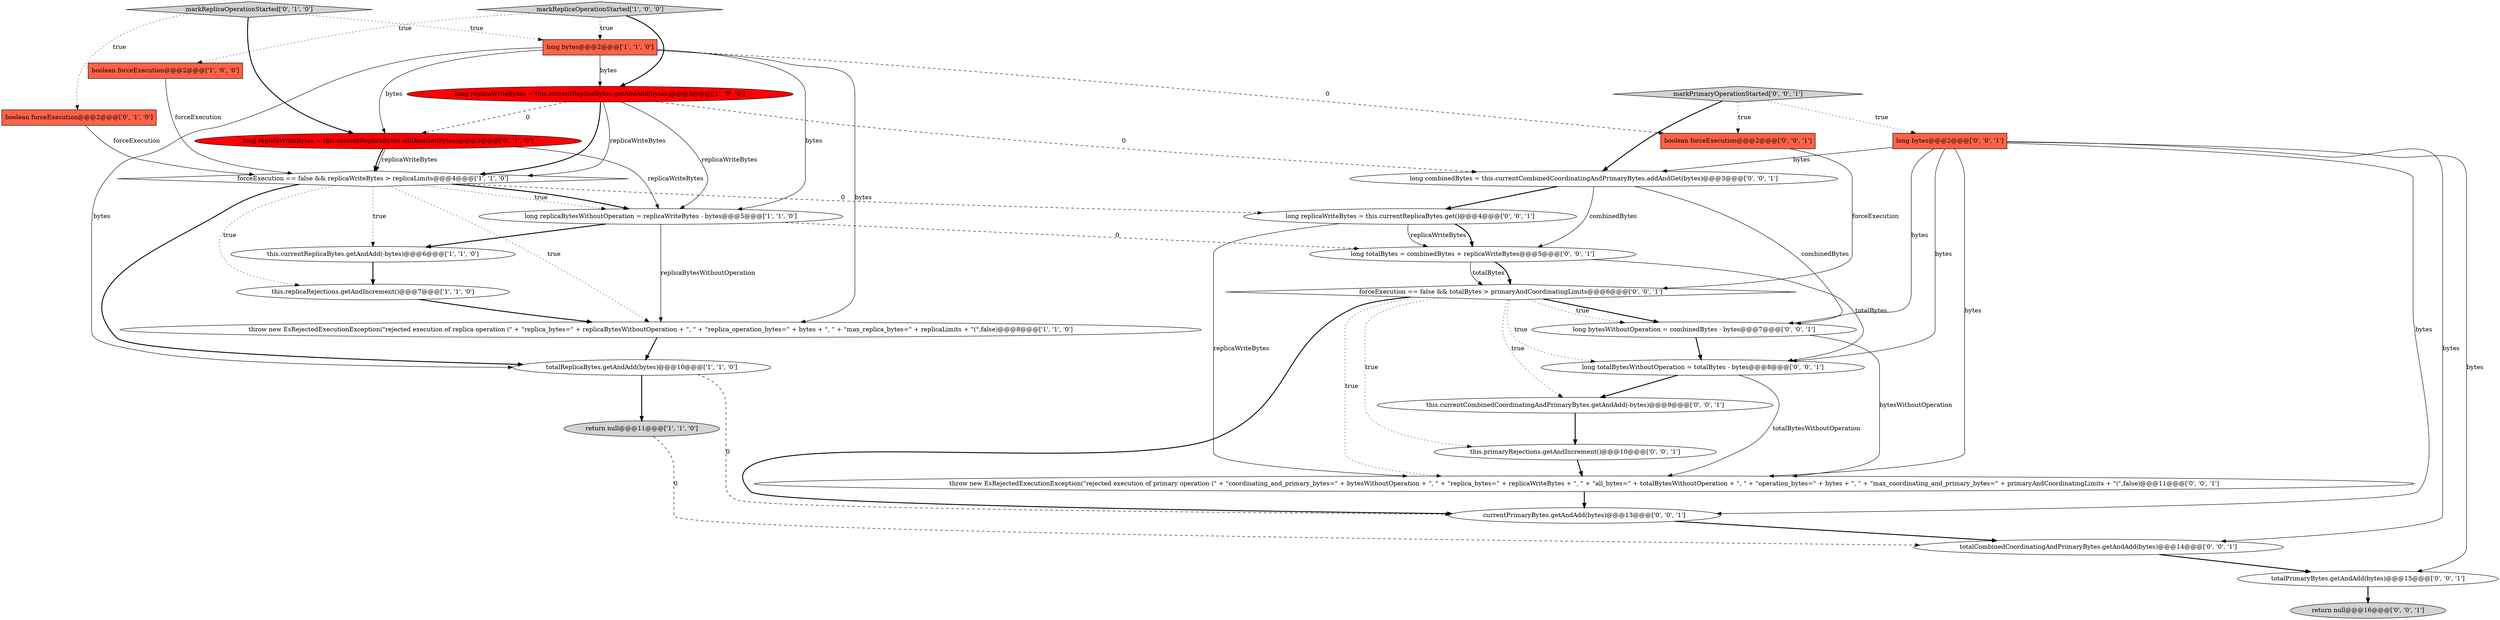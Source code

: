 digraph {
22 [style = filled, label = "boolean forceExecution@@@2@@@['0', '0', '1']", fillcolor = tomato, shape = box image = "AAA0AAABBB3BBB"];
23 [style = filled, label = "throw new EsRejectedExecutionException(\"rejected execution of primary operation (\" + \"coordinating_and_primary_bytes=\" + bytesWithoutOperation + \", \" + \"replica_bytes=\" + replicaWriteBytes + \", \" + \"all_bytes=\" + totalBytesWithoutOperation + \", \" + \"operation_bytes=\" + bytes + \", \" + \"max_coordinating_and_primary_bytes=\" + primaryAndCoordinatingLimits + \"(\",false)@@@11@@@['0', '0', '1']", fillcolor = white, shape = ellipse image = "AAA0AAABBB3BBB"];
9 [style = filled, label = "return null@@@11@@@['1', '1', '0']", fillcolor = lightgray, shape = ellipse image = "AAA0AAABBB1BBB"];
7 [style = filled, label = "long replicaBytesWithoutOperation = replicaWriteBytes - bytes@@@5@@@['1', '1', '0']", fillcolor = white, shape = ellipse image = "AAA0AAABBB1BBB"];
20 [style = filled, label = "long totalBytesWithoutOperation = totalBytes - bytes@@@8@@@['0', '0', '1']", fillcolor = white, shape = ellipse image = "AAA0AAABBB3BBB"];
8 [style = filled, label = "boolean forceExecution@@@2@@@['1', '0', '0']", fillcolor = tomato, shape = box image = "AAA0AAABBB1BBB"];
16 [style = filled, label = "long bytes@@@2@@@['0', '0', '1']", fillcolor = tomato, shape = box image = "AAA0AAABBB3BBB"];
13 [style = filled, label = "markReplicaOperationStarted['0', '1', '0']", fillcolor = lightgray, shape = diamond image = "AAA0AAABBB2BBB"];
14 [style = filled, label = "long totalBytes = combinedBytes + replicaWriteBytes@@@5@@@['0', '0', '1']", fillcolor = white, shape = ellipse image = "AAA0AAABBB3BBB"];
15 [style = filled, label = "this.currentCombinedCoordinatingAndPrimaryBytes.getAndAdd(-bytes)@@@9@@@['0', '0', '1']", fillcolor = white, shape = ellipse image = "AAA0AAABBB3BBB"];
0 [style = filled, label = "this.currentReplicaBytes.getAndAdd(-bytes)@@@6@@@['1', '1', '0']", fillcolor = white, shape = ellipse image = "AAA0AAABBB1BBB"];
19 [style = filled, label = "long replicaWriteBytes = this.currentReplicaBytes.get()@@@4@@@['0', '0', '1']", fillcolor = white, shape = ellipse image = "AAA0AAABBB3BBB"];
11 [style = filled, label = "boolean forceExecution@@@2@@@['0', '1', '0']", fillcolor = tomato, shape = box image = "AAA0AAABBB2BBB"];
27 [style = filled, label = "forceExecution == false && totalBytes > primaryAndCoordinatingLimits@@@6@@@['0', '0', '1']", fillcolor = white, shape = diamond image = "AAA0AAABBB3BBB"];
5 [style = filled, label = "totalReplicaBytes.getAndAdd(bytes)@@@10@@@['1', '1', '0']", fillcolor = white, shape = ellipse image = "AAA0AAABBB1BBB"];
21 [style = filled, label = "totalPrimaryBytes.getAndAdd(bytes)@@@15@@@['0', '0', '1']", fillcolor = white, shape = ellipse image = "AAA0AAABBB3BBB"];
10 [style = filled, label = "long bytes@@@2@@@['1', '1', '0']", fillcolor = tomato, shape = box image = "AAA0AAABBB1BBB"];
25 [style = filled, label = "totalCombinedCoordinatingAndPrimaryBytes.getAndAdd(bytes)@@@14@@@['0', '0', '1']", fillcolor = white, shape = ellipse image = "AAA0AAABBB3BBB"];
3 [style = filled, label = "long replicaWriteBytes = this.currentReplicaBytes.getAndAdd(bytes)@@@3@@@['1', '0', '0']", fillcolor = red, shape = ellipse image = "AAA1AAABBB1BBB"];
12 [style = filled, label = "long replicaWriteBytes = this.currentReplicaBytes.addAndGet(bytes)@@@3@@@['0', '1', '0']", fillcolor = red, shape = ellipse image = "AAA1AAABBB2BBB"];
18 [style = filled, label = "this.primaryRejections.getAndIncrement()@@@10@@@['0', '0', '1']", fillcolor = white, shape = ellipse image = "AAA0AAABBB3BBB"];
6 [style = filled, label = "markReplicaOperationStarted['1', '0', '0']", fillcolor = lightgray, shape = diamond image = "AAA0AAABBB1BBB"];
4 [style = filled, label = "forceExecution == false && replicaWriteBytes > replicaLimits@@@4@@@['1', '1', '0']", fillcolor = white, shape = diamond image = "AAA0AAABBB1BBB"];
24 [style = filled, label = "currentPrimaryBytes.getAndAdd(bytes)@@@13@@@['0', '0', '1']", fillcolor = white, shape = ellipse image = "AAA0AAABBB3BBB"];
1 [style = filled, label = "throw new EsRejectedExecutionException(\"rejected execution of replica operation (\" + \"replica_bytes=\" + replicaBytesWithoutOperation + \", \" + \"replica_operation_bytes=\" + bytes + \", \" + \"max_replica_bytes=\" + replicaLimits + \"(\",false)@@@8@@@['1', '1', '0']", fillcolor = white, shape = ellipse image = "AAA0AAABBB1BBB"];
26 [style = filled, label = "long combinedBytes = this.currentCombinedCoordinatingAndPrimaryBytes.addAndGet(bytes)@@@3@@@['0', '0', '1']", fillcolor = white, shape = ellipse image = "AAA0AAABBB3BBB"];
2 [style = filled, label = "this.replicaRejections.getAndIncrement()@@@7@@@['1', '1', '0']", fillcolor = white, shape = ellipse image = "AAA0AAABBB1BBB"];
28 [style = filled, label = "long bytesWithoutOperation = combinedBytes - bytes@@@7@@@['0', '0', '1']", fillcolor = white, shape = ellipse image = "AAA0AAABBB3BBB"];
29 [style = filled, label = "return null@@@16@@@['0', '0', '1']", fillcolor = lightgray, shape = ellipse image = "AAA0AAABBB3BBB"];
17 [style = filled, label = "markPrimaryOperationStarted['0', '0', '1']", fillcolor = lightgray, shape = diamond image = "AAA0AAABBB3BBB"];
1->5 [style = bold, label=""];
6->3 [style = bold, label=""];
16->21 [style = solid, label="bytes"];
17->26 [style = bold, label=""];
16->24 [style = solid, label="bytes"];
18->23 [style = bold, label=""];
5->9 [style = bold, label=""];
3->26 [style = dashed, label="0"];
28->20 [style = bold, label=""];
4->1 [style = dotted, label="true"];
16->23 [style = solid, label="bytes"];
2->1 [style = bold, label=""];
7->14 [style = dashed, label="0"];
27->28 [style = bold, label=""];
4->0 [style = dotted, label="true"];
0->2 [style = bold, label=""];
5->24 [style = dashed, label="0"];
16->26 [style = solid, label="bytes"];
3->4 [style = solid, label="replicaWriteBytes"];
16->28 [style = solid, label="bytes"];
3->7 [style = solid, label="replicaWriteBytes"];
4->7 [style = dotted, label="true"];
7->0 [style = bold, label=""];
27->23 [style = dotted, label="true"];
16->25 [style = solid, label="bytes"];
11->4 [style = solid, label="forceExecution"];
27->15 [style = dotted, label="true"];
10->22 [style = dashed, label="0"];
10->3 [style = solid, label="bytes"];
26->19 [style = bold, label=""];
13->10 [style = dotted, label="true"];
3->4 [style = bold, label=""];
7->1 [style = solid, label="replicaBytesWithoutOperation"];
26->14 [style = solid, label="combinedBytes"];
15->18 [style = bold, label=""];
26->28 [style = solid, label="combinedBytes"];
4->7 [style = bold, label=""];
8->4 [style = solid, label="forceExecution"];
19->14 [style = solid, label="replicaWriteBytes"];
17->16 [style = dotted, label="true"];
6->10 [style = dotted, label="true"];
27->28 [style = dotted, label="true"];
23->24 [style = bold, label=""];
13->12 [style = bold, label=""];
21->29 [style = bold, label=""];
19->14 [style = bold, label=""];
3->12 [style = dashed, label="0"];
12->4 [style = bold, label=""];
20->23 [style = solid, label="totalBytesWithoutOperation"];
6->8 [style = dotted, label="true"];
10->12 [style = solid, label="bytes"];
24->25 [style = bold, label=""];
27->20 [style = dotted, label="true"];
9->25 [style = dashed, label="0"];
10->5 [style = solid, label="bytes"];
14->27 [style = solid, label="totalBytes"];
13->11 [style = dotted, label="true"];
17->22 [style = dotted, label="true"];
4->19 [style = dashed, label="0"];
14->20 [style = solid, label="totalBytes"];
19->23 [style = solid, label="replicaWriteBytes"];
27->24 [style = bold, label=""];
14->27 [style = bold, label=""];
28->23 [style = solid, label="bytesWithoutOperation"];
27->18 [style = dotted, label="true"];
16->20 [style = solid, label="bytes"];
20->15 [style = bold, label=""];
4->5 [style = bold, label=""];
10->7 [style = solid, label="bytes"];
12->7 [style = solid, label="replicaWriteBytes"];
4->2 [style = dotted, label="true"];
22->27 [style = solid, label="forceExecution"];
25->21 [style = bold, label=""];
12->4 [style = solid, label="replicaWriteBytes"];
10->1 [style = solid, label="bytes"];
}
